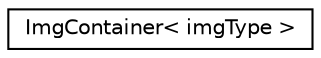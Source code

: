 digraph "Graphical Class Hierarchy"
{
 // LATEX_PDF_SIZE
  edge [fontname="Helvetica",fontsize="10",labelfontname="Helvetica",labelfontsize="10"];
  node [fontname="Helvetica",fontsize="10",shape=record];
  rankdir="LR";
  Node0 [label="ImgContainer\< imgType \>",height=0.2,width=0.4,color="black", fillcolor="white", style="filled",URL="$class_img_container.html",tooltip=" "];
}
